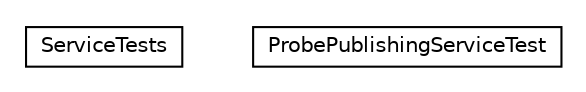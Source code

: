 #!/usr/local/bin/dot
#
# Class diagram 
# Generated by UMLGraph version 5.1 (http://www.umlgraph.org/)
#

digraph G {
	edge [fontname="Helvetica",fontsize=10,labelfontname="Helvetica",labelfontsize=10];
	node [fontname="Helvetica",fontsize=10,shape=plaintext];
	nodesep=0.25;
	ranksep=0.5;
	// net.sereneproject.collector.service.impl.ServiceTests
	c34 [label=<<table title="net.sereneproject.collector.service.impl.ServiceTests" border="0" cellborder="1" cellspacing="0" cellpadding="2" port="p" href="./ServiceTests.html">
		<tr><td><table border="0" cellspacing="0" cellpadding="1">
<tr><td align="center" balign="center"> ServiceTests </td></tr>
		</table></td></tr>
		</table>>, fontname="Helvetica", fontcolor="black", fontsize=10.0];
	// net.sereneproject.collector.service.impl.ProbePublishingServiceTest
	c35 [label=<<table title="net.sereneproject.collector.service.impl.ProbePublishingServiceTest" border="0" cellborder="1" cellspacing="0" cellpadding="2" port="p" href="./ProbePublishingServiceTest.html">
		<tr><td><table border="0" cellspacing="0" cellpadding="1">
<tr><td align="center" balign="center"> ProbePublishingServiceTest </td></tr>
		</table></td></tr>
		</table>>, fontname="Helvetica", fontcolor="black", fontsize=10.0];
}

